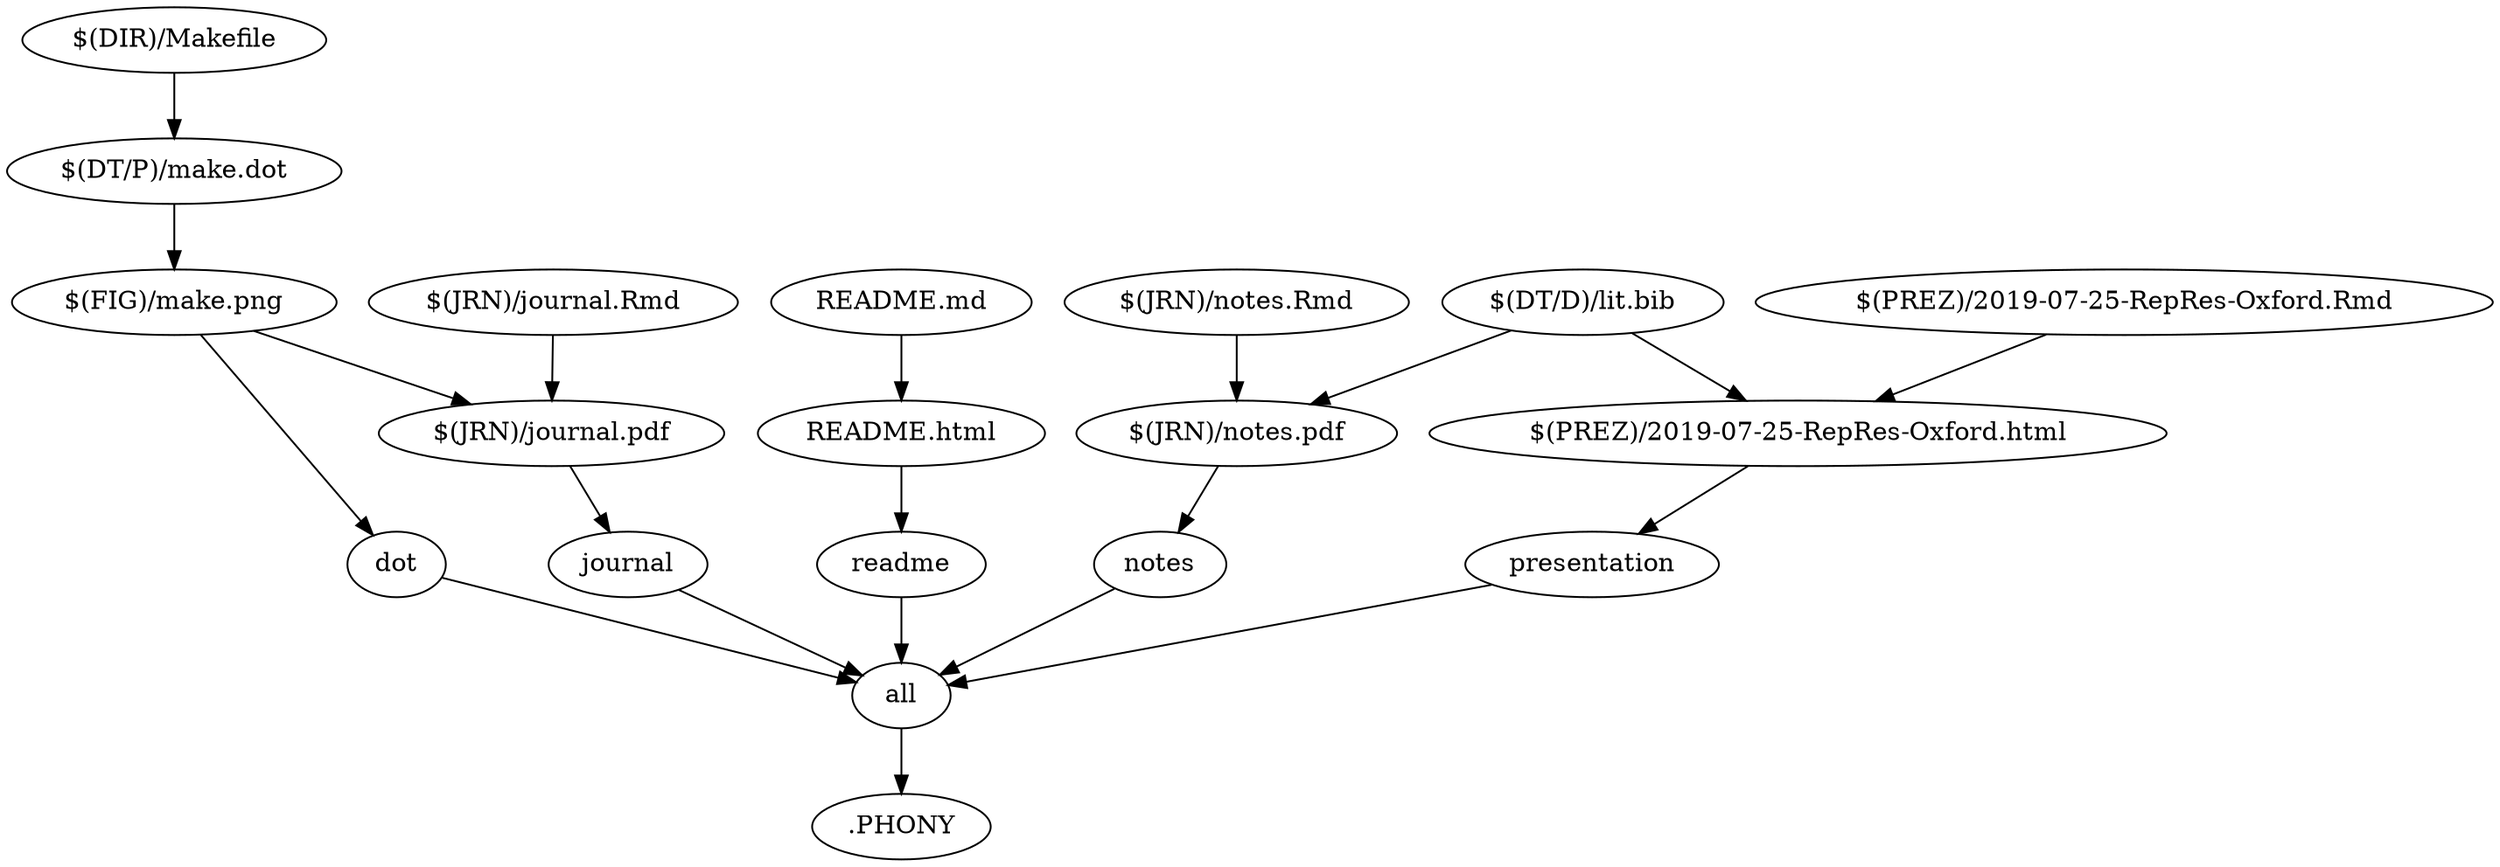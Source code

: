 digraph G {
	rankdir="TB"
	"all"
	"journal" -> "all"
	"readme" -> "all"
	"dot" -> "all"
	"notes" -> "all"
	"presentation" -> "all"
	".PHONY"
	"all" -> ".PHONY"
	"dot"
	"$(FIG)/make.png" -> "dot"
	"$(FIG)/make.png"
	"$(DT/P)/make.dot" -> "$(FIG)/make.png"
	"$(DT/P)/make.dot"
	"$(DIR)/Makefile" -> "$(DT/P)/make.dot"
	"journal"
	"$(JRN)/journal.pdf" -> "journal"
	"$(JRN)/journal.pdf"
	"$(JRN)/journal.Rmd" -> "$(JRN)/journal.pdf"
	"$(FIG)/make.png" -> "$(JRN)/journal.pdf"
	"notes"
	"$(JRN)/notes.pdf" -> "notes"
	"$(JRN)/notes.pdf"
	"$(JRN)/notes.Rmd" -> "$(JRN)/notes.pdf"
	"$(DT/D)/lit.bib" -> "$(JRN)/notes.pdf"
	"presentation"
	"$(PREZ)/2019-07-25-RepRes-Oxford.html" -> "presentation"
	"$(PREZ)/2019-07-25-RepRes-Oxford.html"
	"$(PREZ)/2019-07-25-RepRes-Oxford.Rmd" -> "$(PREZ)/2019-07-25-RepRes-Oxford.html"
	"$(DT/D)/lit.bib" -> "$(PREZ)/2019-07-25-RepRes-Oxford.html"
	"readme"
	"README.html" -> "readme"
	"README.html"
	"README.md" -> "README.html"
}
